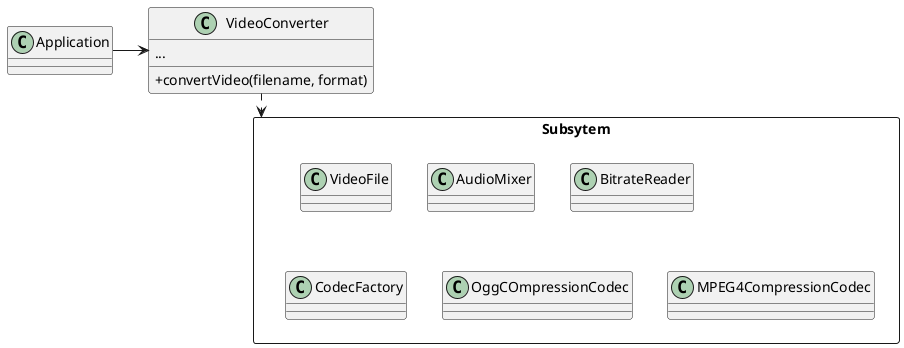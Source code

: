 @startuml Facade Pseudocode
skinparam ClassAttributeIconSize 0

class Application

class VideoConverter {
  ...
  + convertVideo(filename, format)
}

rectangle Subsytem {
  class VideoFile
  class AudioMixer
  class BitrateReader
  class CodecFactory
  class OggCOmpressionCodec
  class MPEG4CompressionCodec
}

Application -> VideoConverter
VideoConverter ..> Subsytem

@enduml